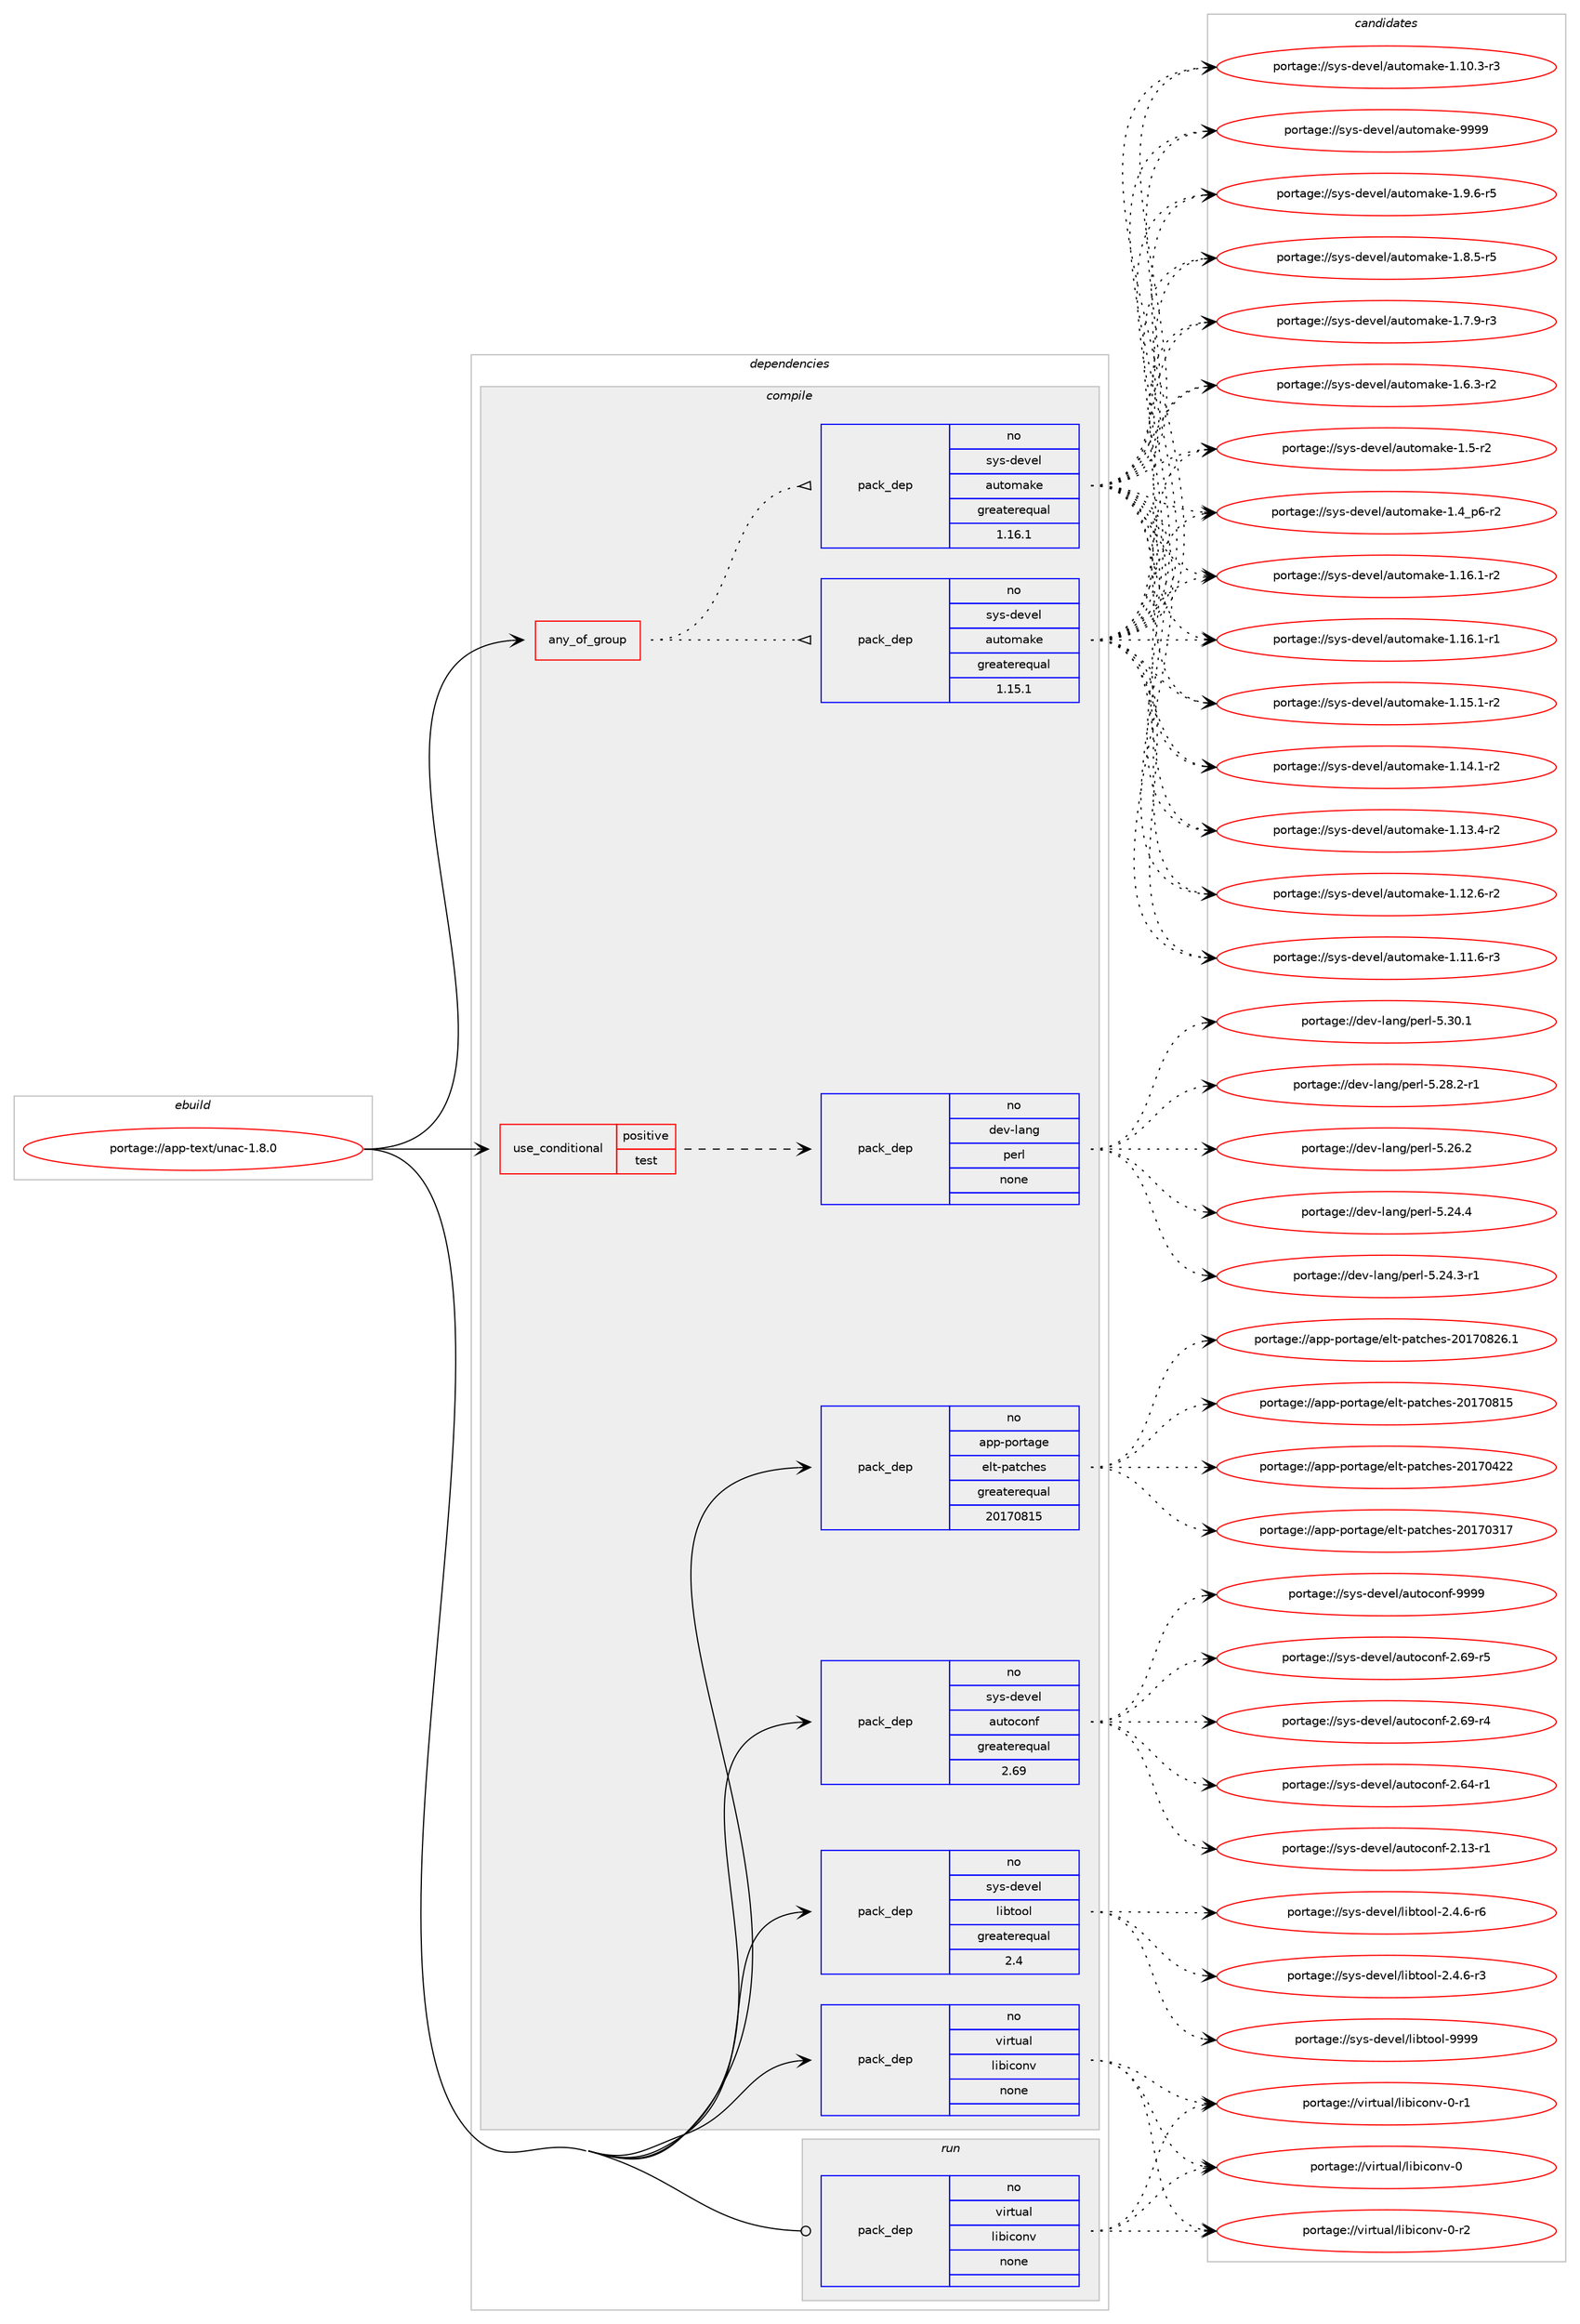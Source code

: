 digraph prolog {

# *************
# Graph options
# *************

newrank=true;
concentrate=true;
compound=true;
graph [rankdir=LR,fontname=Helvetica,fontsize=10,ranksep=1.5];#, ranksep=2.5, nodesep=0.2];
edge  [arrowhead=vee];
node  [fontname=Helvetica,fontsize=10];

# **********
# The ebuild
# **********

subgraph cluster_leftcol {
color=gray;
rank=same;
label=<<i>ebuild</i>>;
id [label="portage://app-text/unac-1.8.0", color=red, width=4, href="../app-text/unac-1.8.0.svg"];
}

# ****************
# The dependencies
# ****************

subgraph cluster_midcol {
color=gray;
label=<<i>dependencies</i>>;
subgraph cluster_compile {
fillcolor="#eeeeee";
style=filled;
label=<<i>compile</i>>;
subgraph any7627 {
dependency591774 [label=<<TABLE BORDER="0" CELLBORDER="1" CELLSPACING="0" CELLPADDING="4"><TR><TD CELLPADDING="10">any_of_group</TD></TR></TABLE>>, shape=none, color=red];subgraph pack444477 {
dependency591775 [label=<<TABLE BORDER="0" CELLBORDER="1" CELLSPACING="0" CELLPADDING="4" WIDTH="220"><TR><TD ROWSPAN="6" CELLPADDING="30">pack_dep</TD></TR><TR><TD WIDTH="110">no</TD></TR><TR><TD>sys-devel</TD></TR><TR><TD>automake</TD></TR><TR><TD>greaterequal</TD></TR><TR><TD>1.16.1</TD></TR></TABLE>>, shape=none, color=blue];
}
dependency591774:e -> dependency591775:w [weight=20,style="dotted",arrowhead="oinv"];
subgraph pack444478 {
dependency591776 [label=<<TABLE BORDER="0" CELLBORDER="1" CELLSPACING="0" CELLPADDING="4" WIDTH="220"><TR><TD ROWSPAN="6" CELLPADDING="30">pack_dep</TD></TR><TR><TD WIDTH="110">no</TD></TR><TR><TD>sys-devel</TD></TR><TR><TD>automake</TD></TR><TR><TD>greaterequal</TD></TR><TR><TD>1.15.1</TD></TR></TABLE>>, shape=none, color=blue];
}
dependency591774:e -> dependency591776:w [weight=20,style="dotted",arrowhead="oinv"];
}
id:e -> dependency591774:w [weight=20,style="solid",arrowhead="vee"];
subgraph cond139408 {
dependency591777 [label=<<TABLE BORDER="0" CELLBORDER="1" CELLSPACING="0" CELLPADDING="4"><TR><TD ROWSPAN="3" CELLPADDING="10">use_conditional</TD></TR><TR><TD>positive</TD></TR><TR><TD>test</TD></TR></TABLE>>, shape=none, color=red];
subgraph pack444479 {
dependency591778 [label=<<TABLE BORDER="0" CELLBORDER="1" CELLSPACING="0" CELLPADDING="4" WIDTH="220"><TR><TD ROWSPAN="6" CELLPADDING="30">pack_dep</TD></TR><TR><TD WIDTH="110">no</TD></TR><TR><TD>dev-lang</TD></TR><TR><TD>perl</TD></TR><TR><TD>none</TD></TR><TR><TD></TD></TR></TABLE>>, shape=none, color=blue];
}
dependency591777:e -> dependency591778:w [weight=20,style="dashed",arrowhead="vee"];
}
id:e -> dependency591777:w [weight=20,style="solid",arrowhead="vee"];
subgraph pack444480 {
dependency591779 [label=<<TABLE BORDER="0" CELLBORDER="1" CELLSPACING="0" CELLPADDING="4" WIDTH="220"><TR><TD ROWSPAN="6" CELLPADDING="30">pack_dep</TD></TR><TR><TD WIDTH="110">no</TD></TR><TR><TD>app-portage</TD></TR><TR><TD>elt-patches</TD></TR><TR><TD>greaterequal</TD></TR><TR><TD>20170815</TD></TR></TABLE>>, shape=none, color=blue];
}
id:e -> dependency591779:w [weight=20,style="solid",arrowhead="vee"];
subgraph pack444481 {
dependency591780 [label=<<TABLE BORDER="0" CELLBORDER="1" CELLSPACING="0" CELLPADDING="4" WIDTH="220"><TR><TD ROWSPAN="6" CELLPADDING="30">pack_dep</TD></TR><TR><TD WIDTH="110">no</TD></TR><TR><TD>sys-devel</TD></TR><TR><TD>autoconf</TD></TR><TR><TD>greaterequal</TD></TR><TR><TD>2.69</TD></TR></TABLE>>, shape=none, color=blue];
}
id:e -> dependency591780:w [weight=20,style="solid",arrowhead="vee"];
subgraph pack444482 {
dependency591781 [label=<<TABLE BORDER="0" CELLBORDER="1" CELLSPACING="0" CELLPADDING="4" WIDTH="220"><TR><TD ROWSPAN="6" CELLPADDING="30">pack_dep</TD></TR><TR><TD WIDTH="110">no</TD></TR><TR><TD>sys-devel</TD></TR><TR><TD>libtool</TD></TR><TR><TD>greaterequal</TD></TR><TR><TD>2.4</TD></TR></TABLE>>, shape=none, color=blue];
}
id:e -> dependency591781:w [weight=20,style="solid",arrowhead="vee"];
subgraph pack444483 {
dependency591782 [label=<<TABLE BORDER="0" CELLBORDER="1" CELLSPACING="0" CELLPADDING="4" WIDTH="220"><TR><TD ROWSPAN="6" CELLPADDING="30">pack_dep</TD></TR><TR><TD WIDTH="110">no</TD></TR><TR><TD>virtual</TD></TR><TR><TD>libiconv</TD></TR><TR><TD>none</TD></TR><TR><TD></TD></TR></TABLE>>, shape=none, color=blue];
}
id:e -> dependency591782:w [weight=20,style="solid",arrowhead="vee"];
}
subgraph cluster_compileandrun {
fillcolor="#eeeeee";
style=filled;
label=<<i>compile and run</i>>;
}
subgraph cluster_run {
fillcolor="#eeeeee";
style=filled;
label=<<i>run</i>>;
subgraph pack444484 {
dependency591783 [label=<<TABLE BORDER="0" CELLBORDER="1" CELLSPACING="0" CELLPADDING="4" WIDTH="220"><TR><TD ROWSPAN="6" CELLPADDING="30">pack_dep</TD></TR><TR><TD WIDTH="110">no</TD></TR><TR><TD>virtual</TD></TR><TR><TD>libiconv</TD></TR><TR><TD>none</TD></TR><TR><TD></TD></TR></TABLE>>, shape=none, color=blue];
}
id:e -> dependency591783:w [weight=20,style="solid",arrowhead="odot"];
}
}

# **************
# The candidates
# **************

subgraph cluster_choices {
rank=same;
color=gray;
label=<<i>candidates</i>>;

subgraph choice444477 {
color=black;
nodesep=1;
choice115121115451001011181011084797117116111109971071014557575757 [label="portage://sys-devel/automake-9999", color=red, width=4,href="../sys-devel/automake-9999.svg"];
choice115121115451001011181011084797117116111109971071014549465746544511453 [label="portage://sys-devel/automake-1.9.6-r5", color=red, width=4,href="../sys-devel/automake-1.9.6-r5.svg"];
choice115121115451001011181011084797117116111109971071014549465646534511453 [label="portage://sys-devel/automake-1.8.5-r5", color=red, width=4,href="../sys-devel/automake-1.8.5-r5.svg"];
choice115121115451001011181011084797117116111109971071014549465546574511451 [label="portage://sys-devel/automake-1.7.9-r3", color=red, width=4,href="../sys-devel/automake-1.7.9-r3.svg"];
choice115121115451001011181011084797117116111109971071014549465446514511450 [label="portage://sys-devel/automake-1.6.3-r2", color=red, width=4,href="../sys-devel/automake-1.6.3-r2.svg"];
choice11512111545100101118101108479711711611110997107101454946534511450 [label="portage://sys-devel/automake-1.5-r2", color=red, width=4,href="../sys-devel/automake-1.5-r2.svg"];
choice115121115451001011181011084797117116111109971071014549465295112544511450 [label="portage://sys-devel/automake-1.4_p6-r2", color=red, width=4,href="../sys-devel/automake-1.4_p6-r2.svg"];
choice11512111545100101118101108479711711611110997107101454946495446494511450 [label="portage://sys-devel/automake-1.16.1-r2", color=red, width=4,href="../sys-devel/automake-1.16.1-r2.svg"];
choice11512111545100101118101108479711711611110997107101454946495446494511449 [label="portage://sys-devel/automake-1.16.1-r1", color=red, width=4,href="../sys-devel/automake-1.16.1-r1.svg"];
choice11512111545100101118101108479711711611110997107101454946495346494511450 [label="portage://sys-devel/automake-1.15.1-r2", color=red, width=4,href="../sys-devel/automake-1.15.1-r2.svg"];
choice11512111545100101118101108479711711611110997107101454946495246494511450 [label="portage://sys-devel/automake-1.14.1-r2", color=red, width=4,href="../sys-devel/automake-1.14.1-r2.svg"];
choice11512111545100101118101108479711711611110997107101454946495146524511450 [label="portage://sys-devel/automake-1.13.4-r2", color=red, width=4,href="../sys-devel/automake-1.13.4-r2.svg"];
choice11512111545100101118101108479711711611110997107101454946495046544511450 [label="portage://sys-devel/automake-1.12.6-r2", color=red, width=4,href="../sys-devel/automake-1.12.6-r2.svg"];
choice11512111545100101118101108479711711611110997107101454946494946544511451 [label="portage://sys-devel/automake-1.11.6-r3", color=red, width=4,href="../sys-devel/automake-1.11.6-r3.svg"];
choice11512111545100101118101108479711711611110997107101454946494846514511451 [label="portage://sys-devel/automake-1.10.3-r3", color=red, width=4,href="../sys-devel/automake-1.10.3-r3.svg"];
dependency591775:e -> choice115121115451001011181011084797117116111109971071014557575757:w [style=dotted,weight="100"];
dependency591775:e -> choice115121115451001011181011084797117116111109971071014549465746544511453:w [style=dotted,weight="100"];
dependency591775:e -> choice115121115451001011181011084797117116111109971071014549465646534511453:w [style=dotted,weight="100"];
dependency591775:e -> choice115121115451001011181011084797117116111109971071014549465546574511451:w [style=dotted,weight="100"];
dependency591775:e -> choice115121115451001011181011084797117116111109971071014549465446514511450:w [style=dotted,weight="100"];
dependency591775:e -> choice11512111545100101118101108479711711611110997107101454946534511450:w [style=dotted,weight="100"];
dependency591775:e -> choice115121115451001011181011084797117116111109971071014549465295112544511450:w [style=dotted,weight="100"];
dependency591775:e -> choice11512111545100101118101108479711711611110997107101454946495446494511450:w [style=dotted,weight="100"];
dependency591775:e -> choice11512111545100101118101108479711711611110997107101454946495446494511449:w [style=dotted,weight="100"];
dependency591775:e -> choice11512111545100101118101108479711711611110997107101454946495346494511450:w [style=dotted,weight="100"];
dependency591775:e -> choice11512111545100101118101108479711711611110997107101454946495246494511450:w [style=dotted,weight="100"];
dependency591775:e -> choice11512111545100101118101108479711711611110997107101454946495146524511450:w [style=dotted,weight="100"];
dependency591775:e -> choice11512111545100101118101108479711711611110997107101454946495046544511450:w [style=dotted,weight="100"];
dependency591775:e -> choice11512111545100101118101108479711711611110997107101454946494946544511451:w [style=dotted,weight="100"];
dependency591775:e -> choice11512111545100101118101108479711711611110997107101454946494846514511451:w [style=dotted,weight="100"];
}
subgraph choice444478 {
color=black;
nodesep=1;
choice115121115451001011181011084797117116111109971071014557575757 [label="portage://sys-devel/automake-9999", color=red, width=4,href="../sys-devel/automake-9999.svg"];
choice115121115451001011181011084797117116111109971071014549465746544511453 [label="portage://sys-devel/automake-1.9.6-r5", color=red, width=4,href="../sys-devel/automake-1.9.6-r5.svg"];
choice115121115451001011181011084797117116111109971071014549465646534511453 [label="portage://sys-devel/automake-1.8.5-r5", color=red, width=4,href="../sys-devel/automake-1.8.5-r5.svg"];
choice115121115451001011181011084797117116111109971071014549465546574511451 [label="portage://sys-devel/automake-1.7.9-r3", color=red, width=4,href="../sys-devel/automake-1.7.9-r3.svg"];
choice115121115451001011181011084797117116111109971071014549465446514511450 [label="portage://sys-devel/automake-1.6.3-r2", color=red, width=4,href="../sys-devel/automake-1.6.3-r2.svg"];
choice11512111545100101118101108479711711611110997107101454946534511450 [label="portage://sys-devel/automake-1.5-r2", color=red, width=4,href="../sys-devel/automake-1.5-r2.svg"];
choice115121115451001011181011084797117116111109971071014549465295112544511450 [label="portage://sys-devel/automake-1.4_p6-r2", color=red, width=4,href="../sys-devel/automake-1.4_p6-r2.svg"];
choice11512111545100101118101108479711711611110997107101454946495446494511450 [label="portage://sys-devel/automake-1.16.1-r2", color=red, width=4,href="../sys-devel/automake-1.16.1-r2.svg"];
choice11512111545100101118101108479711711611110997107101454946495446494511449 [label="portage://sys-devel/automake-1.16.1-r1", color=red, width=4,href="../sys-devel/automake-1.16.1-r1.svg"];
choice11512111545100101118101108479711711611110997107101454946495346494511450 [label="portage://sys-devel/automake-1.15.1-r2", color=red, width=4,href="../sys-devel/automake-1.15.1-r2.svg"];
choice11512111545100101118101108479711711611110997107101454946495246494511450 [label="portage://sys-devel/automake-1.14.1-r2", color=red, width=4,href="../sys-devel/automake-1.14.1-r2.svg"];
choice11512111545100101118101108479711711611110997107101454946495146524511450 [label="portage://sys-devel/automake-1.13.4-r2", color=red, width=4,href="../sys-devel/automake-1.13.4-r2.svg"];
choice11512111545100101118101108479711711611110997107101454946495046544511450 [label="portage://sys-devel/automake-1.12.6-r2", color=red, width=4,href="../sys-devel/automake-1.12.6-r2.svg"];
choice11512111545100101118101108479711711611110997107101454946494946544511451 [label="portage://sys-devel/automake-1.11.6-r3", color=red, width=4,href="../sys-devel/automake-1.11.6-r3.svg"];
choice11512111545100101118101108479711711611110997107101454946494846514511451 [label="portage://sys-devel/automake-1.10.3-r3", color=red, width=4,href="../sys-devel/automake-1.10.3-r3.svg"];
dependency591776:e -> choice115121115451001011181011084797117116111109971071014557575757:w [style=dotted,weight="100"];
dependency591776:e -> choice115121115451001011181011084797117116111109971071014549465746544511453:w [style=dotted,weight="100"];
dependency591776:e -> choice115121115451001011181011084797117116111109971071014549465646534511453:w [style=dotted,weight="100"];
dependency591776:e -> choice115121115451001011181011084797117116111109971071014549465546574511451:w [style=dotted,weight="100"];
dependency591776:e -> choice115121115451001011181011084797117116111109971071014549465446514511450:w [style=dotted,weight="100"];
dependency591776:e -> choice11512111545100101118101108479711711611110997107101454946534511450:w [style=dotted,weight="100"];
dependency591776:e -> choice115121115451001011181011084797117116111109971071014549465295112544511450:w [style=dotted,weight="100"];
dependency591776:e -> choice11512111545100101118101108479711711611110997107101454946495446494511450:w [style=dotted,weight="100"];
dependency591776:e -> choice11512111545100101118101108479711711611110997107101454946495446494511449:w [style=dotted,weight="100"];
dependency591776:e -> choice11512111545100101118101108479711711611110997107101454946495346494511450:w [style=dotted,weight="100"];
dependency591776:e -> choice11512111545100101118101108479711711611110997107101454946495246494511450:w [style=dotted,weight="100"];
dependency591776:e -> choice11512111545100101118101108479711711611110997107101454946495146524511450:w [style=dotted,weight="100"];
dependency591776:e -> choice11512111545100101118101108479711711611110997107101454946495046544511450:w [style=dotted,weight="100"];
dependency591776:e -> choice11512111545100101118101108479711711611110997107101454946494946544511451:w [style=dotted,weight="100"];
dependency591776:e -> choice11512111545100101118101108479711711611110997107101454946494846514511451:w [style=dotted,weight="100"];
}
subgraph choice444479 {
color=black;
nodesep=1;
choice10010111845108971101034711210111410845534651484649 [label="portage://dev-lang/perl-5.30.1", color=red, width=4,href="../dev-lang/perl-5.30.1.svg"];
choice100101118451089711010347112101114108455346505646504511449 [label="portage://dev-lang/perl-5.28.2-r1", color=red, width=4,href="../dev-lang/perl-5.28.2-r1.svg"];
choice10010111845108971101034711210111410845534650544650 [label="portage://dev-lang/perl-5.26.2", color=red, width=4,href="../dev-lang/perl-5.26.2.svg"];
choice10010111845108971101034711210111410845534650524652 [label="portage://dev-lang/perl-5.24.4", color=red, width=4,href="../dev-lang/perl-5.24.4.svg"];
choice100101118451089711010347112101114108455346505246514511449 [label="portage://dev-lang/perl-5.24.3-r1", color=red, width=4,href="../dev-lang/perl-5.24.3-r1.svg"];
dependency591778:e -> choice10010111845108971101034711210111410845534651484649:w [style=dotted,weight="100"];
dependency591778:e -> choice100101118451089711010347112101114108455346505646504511449:w [style=dotted,weight="100"];
dependency591778:e -> choice10010111845108971101034711210111410845534650544650:w [style=dotted,weight="100"];
dependency591778:e -> choice10010111845108971101034711210111410845534650524652:w [style=dotted,weight="100"];
dependency591778:e -> choice100101118451089711010347112101114108455346505246514511449:w [style=dotted,weight="100"];
}
subgraph choice444480 {
color=black;
nodesep=1;
choice971121124511211111411697103101471011081164511297116991041011154550484955485650544649 [label="portage://app-portage/elt-patches-20170826.1", color=red, width=4,href="../app-portage/elt-patches-20170826.1.svg"];
choice97112112451121111141169710310147101108116451129711699104101115455048495548564953 [label="portage://app-portage/elt-patches-20170815", color=red, width=4,href="../app-portage/elt-patches-20170815.svg"];
choice97112112451121111141169710310147101108116451129711699104101115455048495548525050 [label="portage://app-portage/elt-patches-20170422", color=red, width=4,href="../app-portage/elt-patches-20170422.svg"];
choice97112112451121111141169710310147101108116451129711699104101115455048495548514955 [label="portage://app-portage/elt-patches-20170317", color=red, width=4,href="../app-portage/elt-patches-20170317.svg"];
dependency591779:e -> choice971121124511211111411697103101471011081164511297116991041011154550484955485650544649:w [style=dotted,weight="100"];
dependency591779:e -> choice97112112451121111141169710310147101108116451129711699104101115455048495548564953:w [style=dotted,weight="100"];
dependency591779:e -> choice97112112451121111141169710310147101108116451129711699104101115455048495548525050:w [style=dotted,weight="100"];
dependency591779:e -> choice97112112451121111141169710310147101108116451129711699104101115455048495548514955:w [style=dotted,weight="100"];
}
subgraph choice444481 {
color=black;
nodesep=1;
choice115121115451001011181011084797117116111991111101024557575757 [label="portage://sys-devel/autoconf-9999", color=red, width=4,href="../sys-devel/autoconf-9999.svg"];
choice1151211154510010111810110847971171161119911111010245504654574511453 [label="portage://sys-devel/autoconf-2.69-r5", color=red, width=4,href="../sys-devel/autoconf-2.69-r5.svg"];
choice1151211154510010111810110847971171161119911111010245504654574511452 [label="portage://sys-devel/autoconf-2.69-r4", color=red, width=4,href="../sys-devel/autoconf-2.69-r4.svg"];
choice1151211154510010111810110847971171161119911111010245504654524511449 [label="portage://sys-devel/autoconf-2.64-r1", color=red, width=4,href="../sys-devel/autoconf-2.64-r1.svg"];
choice1151211154510010111810110847971171161119911111010245504649514511449 [label="portage://sys-devel/autoconf-2.13-r1", color=red, width=4,href="../sys-devel/autoconf-2.13-r1.svg"];
dependency591780:e -> choice115121115451001011181011084797117116111991111101024557575757:w [style=dotted,weight="100"];
dependency591780:e -> choice1151211154510010111810110847971171161119911111010245504654574511453:w [style=dotted,weight="100"];
dependency591780:e -> choice1151211154510010111810110847971171161119911111010245504654574511452:w [style=dotted,weight="100"];
dependency591780:e -> choice1151211154510010111810110847971171161119911111010245504654524511449:w [style=dotted,weight="100"];
dependency591780:e -> choice1151211154510010111810110847971171161119911111010245504649514511449:w [style=dotted,weight="100"];
}
subgraph choice444482 {
color=black;
nodesep=1;
choice1151211154510010111810110847108105981161111111084557575757 [label="portage://sys-devel/libtool-9999", color=red, width=4,href="../sys-devel/libtool-9999.svg"];
choice1151211154510010111810110847108105981161111111084550465246544511454 [label="portage://sys-devel/libtool-2.4.6-r6", color=red, width=4,href="../sys-devel/libtool-2.4.6-r6.svg"];
choice1151211154510010111810110847108105981161111111084550465246544511451 [label="portage://sys-devel/libtool-2.4.6-r3", color=red, width=4,href="../sys-devel/libtool-2.4.6-r3.svg"];
dependency591781:e -> choice1151211154510010111810110847108105981161111111084557575757:w [style=dotted,weight="100"];
dependency591781:e -> choice1151211154510010111810110847108105981161111111084550465246544511454:w [style=dotted,weight="100"];
dependency591781:e -> choice1151211154510010111810110847108105981161111111084550465246544511451:w [style=dotted,weight="100"];
}
subgraph choice444483 {
color=black;
nodesep=1;
choice1181051141161179710847108105981059911111011845484511450 [label="portage://virtual/libiconv-0-r2", color=red, width=4,href="../virtual/libiconv-0-r2.svg"];
choice1181051141161179710847108105981059911111011845484511449 [label="portage://virtual/libiconv-0-r1", color=red, width=4,href="../virtual/libiconv-0-r1.svg"];
choice118105114116117971084710810598105991111101184548 [label="portage://virtual/libiconv-0", color=red, width=4,href="../virtual/libiconv-0.svg"];
dependency591782:e -> choice1181051141161179710847108105981059911111011845484511450:w [style=dotted,weight="100"];
dependency591782:e -> choice1181051141161179710847108105981059911111011845484511449:w [style=dotted,weight="100"];
dependency591782:e -> choice118105114116117971084710810598105991111101184548:w [style=dotted,weight="100"];
}
subgraph choice444484 {
color=black;
nodesep=1;
choice1181051141161179710847108105981059911111011845484511450 [label="portage://virtual/libiconv-0-r2", color=red, width=4,href="../virtual/libiconv-0-r2.svg"];
choice1181051141161179710847108105981059911111011845484511449 [label="portage://virtual/libiconv-0-r1", color=red, width=4,href="../virtual/libiconv-0-r1.svg"];
choice118105114116117971084710810598105991111101184548 [label="portage://virtual/libiconv-0", color=red, width=4,href="../virtual/libiconv-0.svg"];
dependency591783:e -> choice1181051141161179710847108105981059911111011845484511450:w [style=dotted,weight="100"];
dependency591783:e -> choice1181051141161179710847108105981059911111011845484511449:w [style=dotted,weight="100"];
dependency591783:e -> choice118105114116117971084710810598105991111101184548:w [style=dotted,weight="100"];
}
}

}

